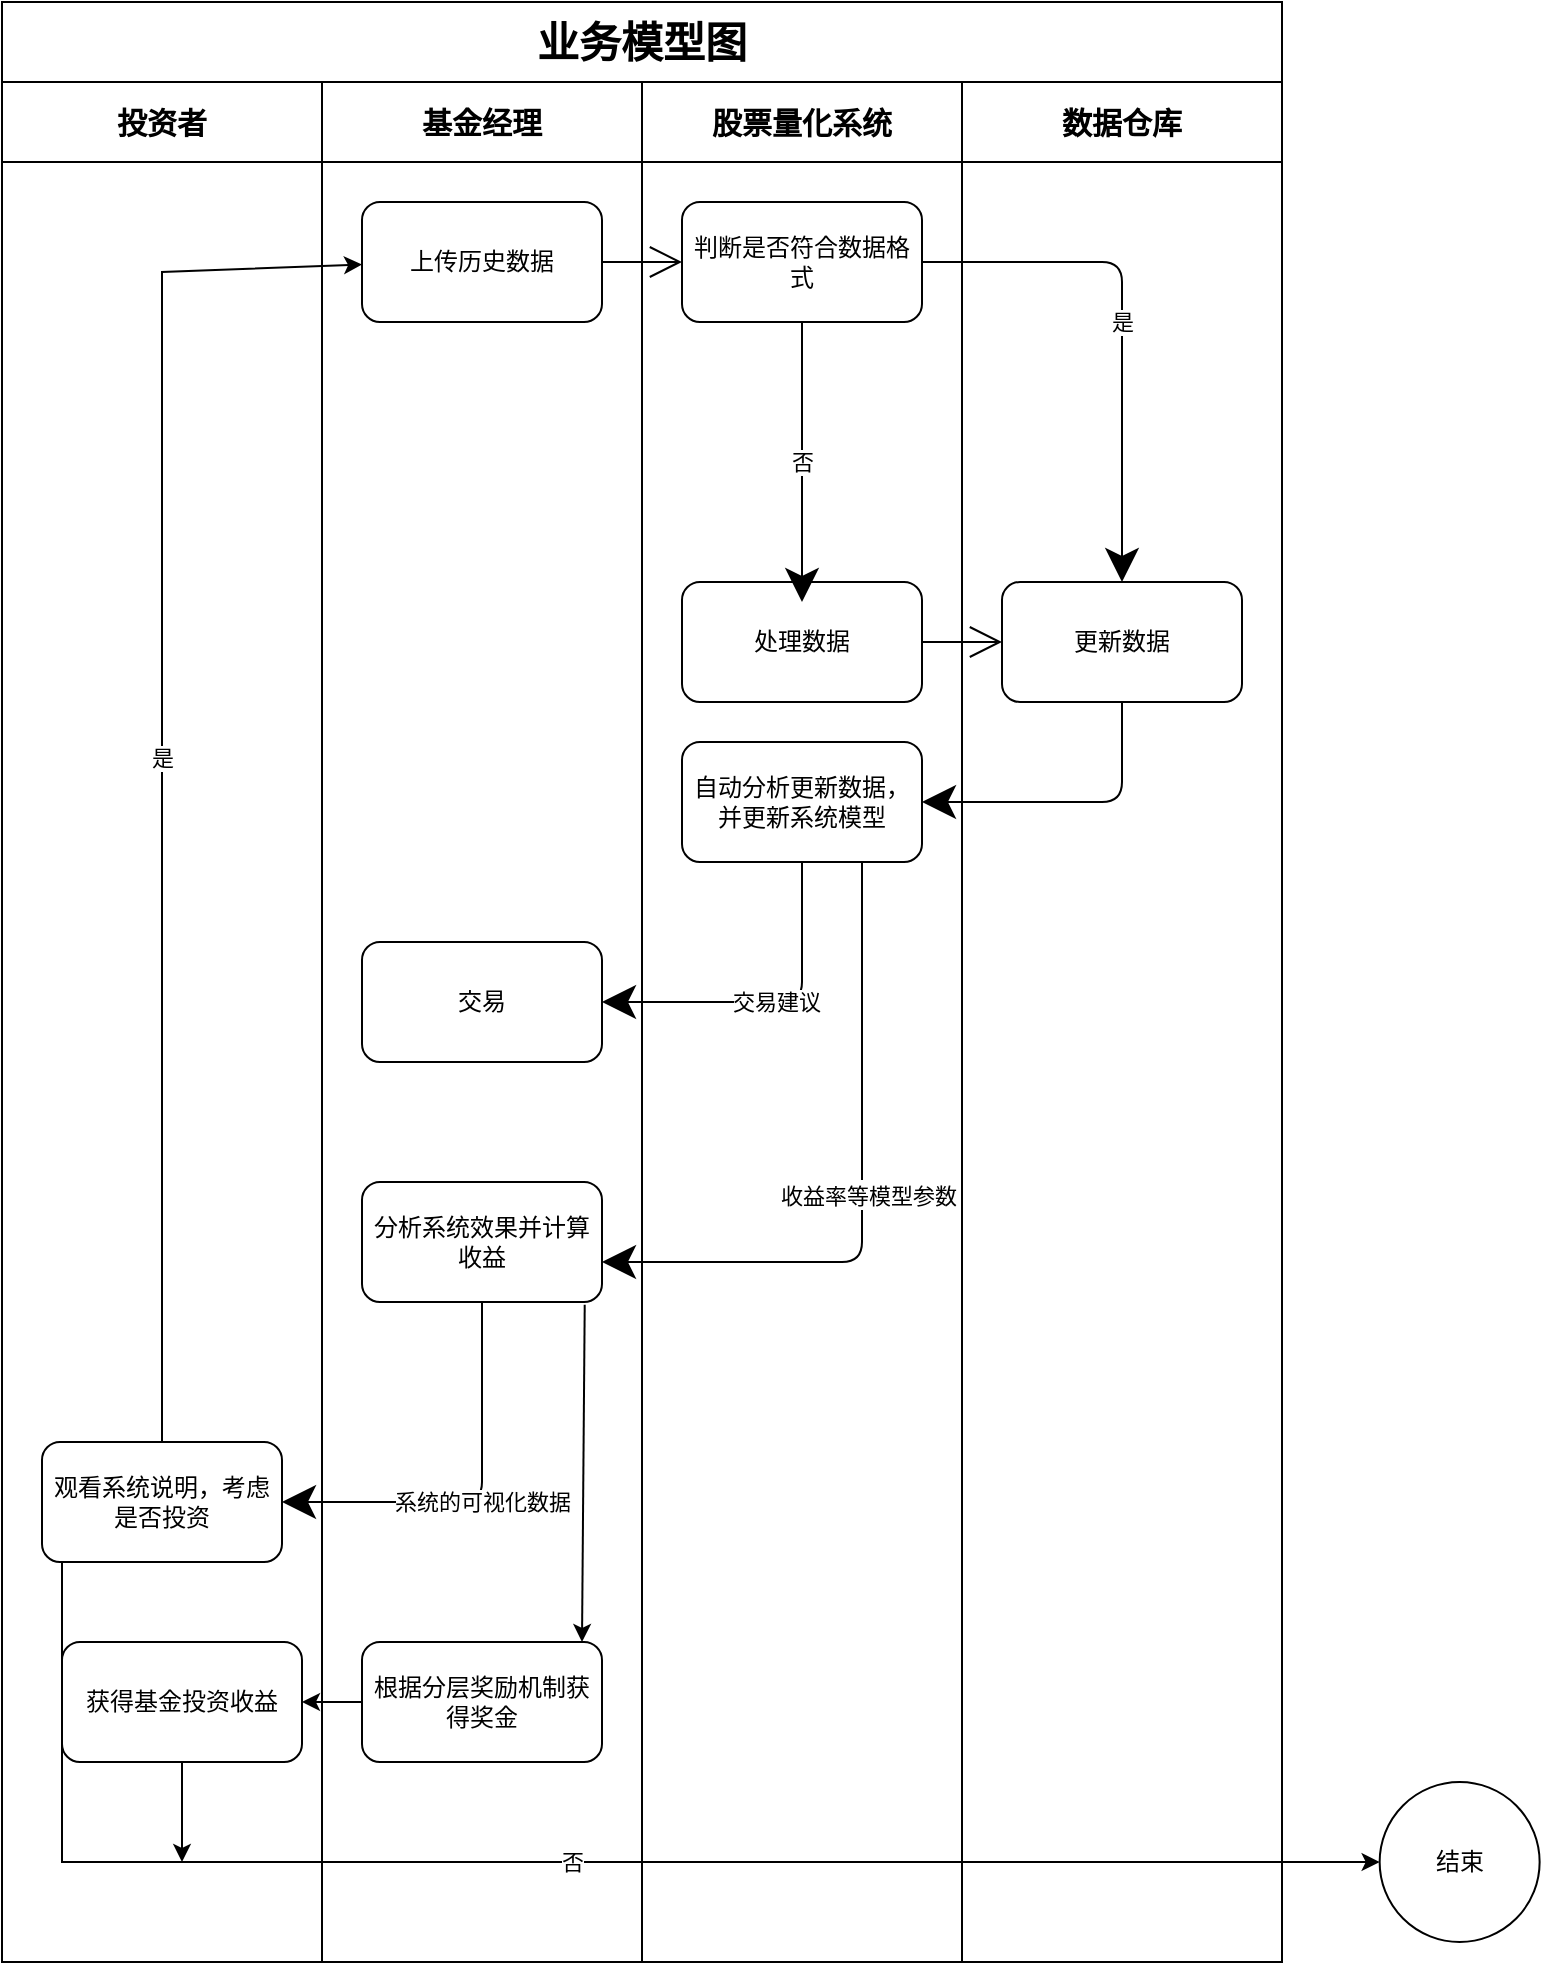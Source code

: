 <mxfile version="15.5.2" type="github">
  <diagram id="IBiI976EnhP73xP4RAoW" name="Page-1">
    <mxGraphModel dx="2066" dy="1154" grid="1" gridSize="10" guides="1" tooltips="1" connect="1" arrows="1" fold="1" page="1" pageScale="1" pageWidth="980" pageHeight="1390" math="0" shadow="0">
      <root>
        <mxCell id="0" />
        <mxCell id="1" parent="0" />
        <mxCell id="RF3Orbu3h7VF005sQKiM-1" value="&lt;b&gt;&lt;font style=&quot;font-size: 21px&quot;&gt;业务模型图&lt;/font&gt;&lt;/b&gt;" style="rounded=0;whiteSpace=wrap;html=1;hachureGap=4;pointerEvents=0;" parent="1" vertex="1">
          <mxGeometry x="140" y="50" width="640" height="40" as="geometry" />
        </mxCell>
        <mxCell id="RF3Orbu3h7VF005sQKiM-2" value="&lt;b&gt;&lt;font style=&quot;font-size: 15px&quot;&gt;投资者&lt;/font&gt;&lt;/b&gt;" style="rounded=0;whiteSpace=wrap;html=1;hachureGap=4;pointerEvents=0;" parent="1" vertex="1">
          <mxGeometry x="140" y="90" width="160" height="40" as="geometry" />
        </mxCell>
        <mxCell id="RF3Orbu3h7VF005sQKiM-3" value="&lt;b&gt;&lt;font style=&quot;font-size: 15px&quot;&gt;基金经理&lt;/font&gt;&lt;/b&gt;" style="rounded=0;whiteSpace=wrap;html=1;hachureGap=4;pointerEvents=0;" parent="1" vertex="1">
          <mxGeometry x="300" y="90" width="160" height="40" as="geometry" />
        </mxCell>
        <mxCell id="RF3Orbu3h7VF005sQKiM-4" value="&lt;b&gt;&lt;font style=&quot;font-size: 15px&quot;&gt;股票量化系统&lt;/font&gt;&lt;/b&gt;" style="rounded=0;whiteSpace=wrap;html=1;hachureGap=4;pointerEvents=0;" parent="1" vertex="1">
          <mxGeometry x="460" y="90" width="160" height="40" as="geometry" />
        </mxCell>
        <mxCell id="RF3Orbu3h7VF005sQKiM-5" value="&lt;b&gt;&lt;font style=&quot;font-size: 15px&quot;&gt;数据仓库&lt;/font&gt;&lt;/b&gt;" style="rounded=0;whiteSpace=wrap;html=1;hachureGap=4;pointerEvents=0;" parent="1" vertex="1">
          <mxGeometry x="620" y="90" width="160" height="40" as="geometry" />
        </mxCell>
        <mxCell id="RF3Orbu3h7VF005sQKiM-6" value="" style="rounded=0;whiteSpace=wrap;html=1;hachureGap=4;pointerEvents=0;" parent="1" vertex="1">
          <mxGeometry x="140" y="130" width="160" height="900" as="geometry" />
        </mxCell>
        <mxCell id="RF3Orbu3h7VF005sQKiM-7" value="" style="rounded=0;whiteSpace=wrap;html=1;hachureGap=4;pointerEvents=0;" parent="1" vertex="1">
          <mxGeometry x="300" y="130" width="160" height="900" as="geometry" />
        </mxCell>
        <mxCell id="RF3Orbu3h7VF005sQKiM-8" value="" style="rounded=0;whiteSpace=wrap;html=1;hachureGap=4;pointerEvents=0;" parent="1" vertex="1">
          <mxGeometry x="460" y="130" width="160" height="900" as="geometry" />
        </mxCell>
        <mxCell id="RF3Orbu3h7VF005sQKiM-9" value="" style="rounded=0;whiteSpace=wrap;html=1;hachureGap=4;pointerEvents=0;" parent="1" vertex="1">
          <mxGeometry x="620" y="130" width="160" height="900" as="geometry" />
        </mxCell>
        <mxCell id="RF3Orbu3h7VF005sQKiM-36" style="edgeStyle=none;curved=1;rounded=0;orthogonalLoop=1;jettySize=auto;html=1;exitX=1;exitY=0.5;exitDx=0;exitDy=0;endArrow=open;startSize=14;endSize=14;sourcePerimeterSpacing=8;targetPerimeterSpacing=8;" parent="1" source="RF3Orbu3h7VF005sQKiM-10" edge="1">
          <mxGeometry relative="1" as="geometry">
            <mxPoint x="480" y="180" as="targetPoint" />
          </mxGeometry>
        </mxCell>
        <mxCell id="RF3Orbu3h7VF005sQKiM-10" value="上传历史数据" style="rounded=1;whiteSpace=wrap;html=1;hachureGap=4;pointerEvents=0;" parent="1" vertex="1">
          <mxGeometry x="320" y="150" width="120" height="60" as="geometry" />
        </mxCell>
        <mxCell id="RF3Orbu3h7VF005sQKiM-11" value="更新数据" style="rounded=1;whiteSpace=wrap;html=1;hachureGap=4;pointerEvents=0;" parent="1" vertex="1">
          <mxGeometry x="640" y="340" width="120" height="60" as="geometry" />
        </mxCell>
        <mxCell id="RF3Orbu3h7VF005sQKiM-13" value="自动分析更新数据，并更新系统模型" style="rounded=1;whiteSpace=wrap;html=1;hachureGap=4;pointerEvents=0;" parent="1" vertex="1">
          <mxGeometry x="480" y="420" width="120" height="60" as="geometry" />
        </mxCell>
        <mxCell id="RF3Orbu3h7VF005sQKiM-18" value="" style="endArrow=classic;html=1;startSize=14;endSize=14;sourcePerimeterSpacing=8;targetPerimeterSpacing=8;" parent="1" edge="1">
          <mxGeometry relative="1" as="geometry">
            <mxPoint x="700" y="400" as="sourcePoint" />
            <mxPoint x="600" y="450" as="targetPoint" />
            <Array as="points">
              <mxPoint x="700" y="450" />
            </Array>
          </mxGeometry>
        </mxCell>
        <mxCell id="RF3Orbu3h7VF005sQKiM-20" value="交易" style="rounded=1;whiteSpace=wrap;html=1;hachureGap=4;pointerEvents=0;" parent="1" vertex="1">
          <mxGeometry x="320" y="520" width="120" height="60" as="geometry" />
        </mxCell>
        <mxCell id="RF3Orbu3h7VF005sQKiM-21" value="" style="endArrow=classic;html=1;startSize=14;endSize=14;sourcePerimeterSpacing=8;targetPerimeterSpacing=8;exitX=0.5;exitY=1;exitDx=0;exitDy=0;entryX=1;entryY=0.5;entryDx=0;entryDy=0;" parent="1" source="RF3Orbu3h7VF005sQKiM-13" target="RF3Orbu3h7VF005sQKiM-20" edge="1">
          <mxGeometry relative="1" as="geometry">
            <mxPoint x="440" y="760" as="sourcePoint" />
            <mxPoint x="540" y="760" as="targetPoint" />
            <Array as="points">
              <mxPoint x="540" y="550" />
            </Array>
          </mxGeometry>
        </mxCell>
        <mxCell id="RF3Orbu3h7VF005sQKiM-22" value="Label" style="edgeLabel;resizable=0;html=1;align=center;verticalAlign=middle;" parent="RF3Orbu3h7VF005sQKiM-21" connectable="0" vertex="1">
          <mxGeometry relative="1" as="geometry" />
        </mxCell>
        <mxCell id="RF3Orbu3h7VF005sQKiM-23" value="交易建议" style="edgeLabel;html=1;align=center;verticalAlign=middle;resizable=0;points=[];" parent="RF3Orbu3h7VF005sQKiM-21" vertex="1" connectable="0">
          <mxGeometry x="-0.024" relative="1" as="geometry">
            <mxPoint as="offset" />
          </mxGeometry>
        </mxCell>
        <mxCell id="RF3Orbu3h7VF005sQKiM-24" value="分析系统效果并计算收益" style="rounded=1;whiteSpace=wrap;html=1;hachureGap=4;pointerEvents=0;" parent="1" vertex="1">
          <mxGeometry x="320" y="640" width="120" height="60" as="geometry" />
        </mxCell>
        <mxCell id="RF3Orbu3h7VF005sQKiM-25" value="" style="endArrow=classic;html=1;startSize=14;endSize=14;sourcePerimeterSpacing=8;targetPerimeterSpacing=8;exitX=0.75;exitY=1;exitDx=0;exitDy=0;" parent="1" source="RF3Orbu3h7VF005sQKiM-13" edge="1">
          <mxGeometry relative="1" as="geometry">
            <mxPoint x="440" y="760" as="sourcePoint" />
            <mxPoint x="440" y="680" as="targetPoint" />
            <Array as="points">
              <mxPoint x="570" y="680" />
            </Array>
          </mxGeometry>
        </mxCell>
        <mxCell id="RF3Orbu3h7VF005sQKiM-26" value="Label" style="edgeLabel;resizable=0;html=1;align=center;verticalAlign=middle;" parent="RF3Orbu3h7VF005sQKiM-25" connectable="0" vertex="1">
          <mxGeometry relative="1" as="geometry" />
        </mxCell>
        <mxCell id="RF3Orbu3h7VF005sQKiM-27" value="收益率等模型参数" style="edgeLabel;html=1;align=center;verticalAlign=middle;resizable=0;points=[];" parent="RF3Orbu3h7VF005sQKiM-25" vertex="1" connectable="0">
          <mxGeometry x="0.012" y="3" relative="1" as="geometry">
            <mxPoint as="offset" />
          </mxGeometry>
        </mxCell>
        <mxCell id="RF3Orbu3h7VF005sQKiM-28" value="观看系统说明，考虑是否投资" style="rounded=1;whiteSpace=wrap;html=1;hachureGap=4;pointerEvents=0;" parent="1" vertex="1">
          <mxGeometry x="160" y="770" width="120" height="60" as="geometry" />
        </mxCell>
        <mxCell id="RF3Orbu3h7VF005sQKiM-30" value="" style="endArrow=classic;html=1;startSize=14;endSize=14;sourcePerimeterSpacing=8;targetPerimeterSpacing=8;exitX=0.5;exitY=1;exitDx=0;exitDy=0;entryX=1;entryY=0.5;entryDx=0;entryDy=0;" parent="1" source="RF3Orbu3h7VF005sQKiM-24" target="RF3Orbu3h7VF005sQKiM-28" edge="1">
          <mxGeometry relative="1" as="geometry">
            <mxPoint x="440" y="750" as="sourcePoint" />
            <mxPoint x="540" y="750" as="targetPoint" />
            <Array as="points">
              <mxPoint x="380" y="800" />
            </Array>
          </mxGeometry>
        </mxCell>
        <mxCell id="RF3Orbu3h7VF005sQKiM-31" value="系统的可视化数据" style="edgeLabel;resizable=0;html=1;align=center;verticalAlign=middle;" parent="RF3Orbu3h7VF005sQKiM-30" connectable="0" vertex="1">
          <mxGeometry relative="1" as="geometry" />
        </mxCell>
        <mxCell id="RF3Orbu3h7VF005sQKiM-33" value="判断是否符合数据格式" style="rounded=1;whiteSpace=wrap;html=1;hachureGap=4;pointerEvents=0;" parent="1" vertex="1">
          <mxGeometry x="480" y="150" width="120" height="60" as="geometry" />
        </mxCell>
        <mxCell id="RF3Orbu3h7VF005sQKiM-34" value="" style="endArrow=classic;html=1;startSize=14;endSize=14;sourcePerimeterSpacing=8;targetPerimeterSpacing=8;exitX=1;exitY=0.5;exitDx=0;exitDy=0;entryX=0.5;entryY=0;entryDx=0;entryDy=0;" parent="1" source="RF3Orbu3h7VF005sQKiM-33" target="RF3Orbu3h7VF005sQKiM-11" edge="1">
          <mxGeometry relative="1" as="geometry">
            <mxPoint x="440" y="550" as="sourcePoint" />
            <mxPoint x="540" y="550" as="targetPoint" />
            <Array as="points">
              <mxPoint x="700" y="180" />
            </Array>
          </mxGeometry>
        </mxCell>
        <mxCell id="RF3Orbu3h7VF005sQKiM-35" value="是" style="edgeLabel;resizable=0;html=1;align=center;verticalAlign=middle;" parent="RF3Orbu3h7VF005sQKiM-34" connectable="0" vertex="1">
          <mxGeometry relative="1" as="geometry" />
        </mxCell>
        <mxCell id="RF3Orbu3h7VF005sQKiM-38" style="edgeStyle=none;curved=1;rounded=0;orthogonalLoop=1;jettySize=auto;html=1;exitX=1;exitY=0.5;exitDx=0;exitDy=0;endArrow=open;startSize=14;endSize=14;sourcePerimeterSpacing=8;targetPerimeterSpacing=8;entryX=0;entryY=0.5;entryDx=0;entryDy=0;" parent="1" source="RF3Orbu3h7VF005sQKiM-37" target="RF3Orbu3h7VF005sQKiM-11" edge="1">
          <mxGeometry relative="1" as="geometry" />
        </mxCell>
        <mxCell id="RF3Orbu3h7VF005sQKiM-41" value="" style="endArrow=classic;html=1;startSize=14;endSize=14;targetPerimeterSpacing=8;exitX=0.5;exitY=1;exitDx=0;exitDy=0;startArrow=none;" parent="1" source="RF3Orbu3h7VF005sQKiM-37" edge="1">
          <mxGeometry relative="1" as="geometry">
            <mxPoint x="500" y="270" as="sourcePoint" />
            <mxPoint x="550" y="350" as="targetPoint" />
          </mxGeometry>
        </mxCell>
        <mxCell id="RF3Orbu3h7VF005sQKiM-37" value="处理数据" style="rounded=1;whiteSpace=wrap;html=1;hachureGap=4;pointerEvents=0;" parent="1" vertex="1">
          <mxGeometry x="480" y="340" width="120" height="60" as="geometry" />
        </mxCell>
        <mxCell id="RF3Orbu3h7VF005sQKiM-47" value="" style="endArrow=classic;html=1;startSize=14;endSize=14;sourcePerimeterSpacing=8;targetPerimeterSpacing=8;exitX=0.5;exitY=1;exitDx=0;exitDy=0;" parent="1" source="RF3Orbu3h7VF005sQKiM-33" edge="1">
          <mxGeometry relative="1" as="geometry">
            <mxPoint x="500" y="250" as="sourcePoint" />
            <mxPoint x="540" y="350" as="targetPoint" />
          </mxGeometry>
        </mxCell>
        <mxCell id="RF3Orbu3h7VF005sQKiM-48" value="否" style="edgeLabel;resizable=0;html=1;align=center;verticalAlign=middle;" parent="RF3Orbu3h7VF005sQKiM-47" connectable="0" vertex="1">
          <mxGeometry relative="1" as="geometry" />
        </mxCell>
        <mxCell id="RF3Orbu3h7VF005sQKiM-50" value="结束" style="ellipse;whiteSpace=wrap;html=1;aspect=fixed;hachureGap=4;pointerEvents=0;" parent="1" vertex="1">
          <mxGeometry x="828.82" y="940" width="80" height="80" as="geometry" />
        </mxCell>
        <mxCell id="tUB1hqMQHlb-_KFJJpu0-9" value="" style="endArrow=classic;html=1;rounded=0;exitX=0.5;exitY=0;exitDx=0;exitDy=0;entryX=0.125;entryY=0.057;entryDx=0;entryDy=0;entryPerimeter=0;" edge="1" parent="1" source="RF3Orbu3h7VF005sQKiM-28" target="RF3Orbu3h7VF005sQKiM-7">
          <mxGeometry relative="1" as="geometry">
            <mxPoint x="310" y="570" as="sourcePoint" />
            <mxPoint x="410" y="570" as="targetPoint" />
            <Array as="points">
              <mxPoint x="220" y="185" />
            </Array>
          </mxGeometry>
        </mxCell>
        <mxCell id="tUB1hqMQHlb-_KFJJpu0-10" value="是" style="edgeLabel;resizable=0;html=1;align=center;verticalAlign=middle;" connectable="0" vertex="1" parent="tUB1hqMQHlb-_KFJJpu0-9">
          <mxGeometry relative="1" as="geometry" />
        </mxCell>
        <mxCell id="tUB1hqMQHlb-_KFJJpu0-11" value="" style="endArrow=classic;html=1;rounded=0;entryX=0;entryY=0.5;entryDx=0;entryDy=0;" edge="1" parent="1" target="RF3Orbu3h7VF005sQKiM-50">
          <mxGeometry relative="1" as="geometry">
            <mxPoint x="170" y="830" as="sourcePoint" />
            <mxPoint x="410" y="560" as="targetPoint" />
            <Array as="points">
              <mxPoint x="170" y="980" />
            </Array>
          </mxGeometry>
        </mxCell>
        <mxCell id="tUB1hqMQHlb-_KFJJpu0-12" value="否" style="edgeLabel;resizable=0;html=1;align=center;verticalAlign=middle;" connectable="0" vertex="1" parent="tUB1hqMQHlb-_KFJJpu0-11">
          <mxGeometry relative="1" as="geometry" />
        </mxCell>
        <mxCell id="tUB1hqMQHlb-_KFJJpu0-13" value="根据分层奖励机制获得奖金" style="rounded=1;whiteSpace=wrap;html=1;" vertex="1" parent="1">
          <mxGeometry x="320" y="870" width="120" height="60" as="geometry" />
        </mxCell>
        <mxCell id="tUB1hqMQHlb-_KFJJpu0-14" value="" style="endArrow=classic;html=1;rounded=0;exitX=0.928;exitY=1.022;exitDx=0;exitDy=0;exitPerimeter=0;" edge="1" parent="1" source="RF3Orbu3h7VF005sQKiM-24">
          <mxGeometry width="50" height="50" relative="1" as="geometry">
            <mxPoint x="440" y="700" as="sourcePoint" />
            <mxPoint x="430" y="870" as="targetPoint" />
          </mxGeometry>
        </mxCell>
        <mxCell id="tUB1hqMQHlb-_KFJJpu0-15" value="获得基金投资收益" style="rounded=1;whiteSpace=wrap;html=1;" vertex="1" parent="1">
          <mxGeometry x="170" y="870" width="120" height="60" as="geometry" />
        </mxCell>
        <mxCell id="tUB1hqMQHlb-_KFJJpu0-16" value="" style="endArrow=classic;html=1;rounded=0;exitX=0;exitY=0.5;exitDx=0;exitDy=0;entryX=1;entryY=0.5;entryDx=0;entryDy=0;" edge="1" parent="1" source="tUB1hqMQHlb-_KFJJpu0-13" target="tUB1hqMQHlb-_KFJJpu0-15">
          <mxGeometry width="50" height="50" relative="1" as="geometry">
            <mxPoint x="340" y="850" as="sourcePoint" />
            <mxPoint x="390" y="800" as="targetPoint" />
          </mxGeometry>
        </mxCell>
        <mxCell id="tUB1hqMQHlb-_KFJJpu0-17" value="" style="endArrow=classic;html=1;rounded=0;exitX=0.5;exitY=1;exitDx=0;exitDy=0;" edge="1" parent="1" source="tUB1hqMQHlb-_KFJJpu0-15">
          <mxGeometry width="50" height="50" relative="1" as="geometry">
            <mxPoint x="370" y="640" as="sourcePoint" />
            <mxPoint x="230" y="980" as="targetPoint" />
          </mxGeometry>
        </mxCell>
      </root>
    </mxGraphModel>
  </diagram>
</mxfile>
